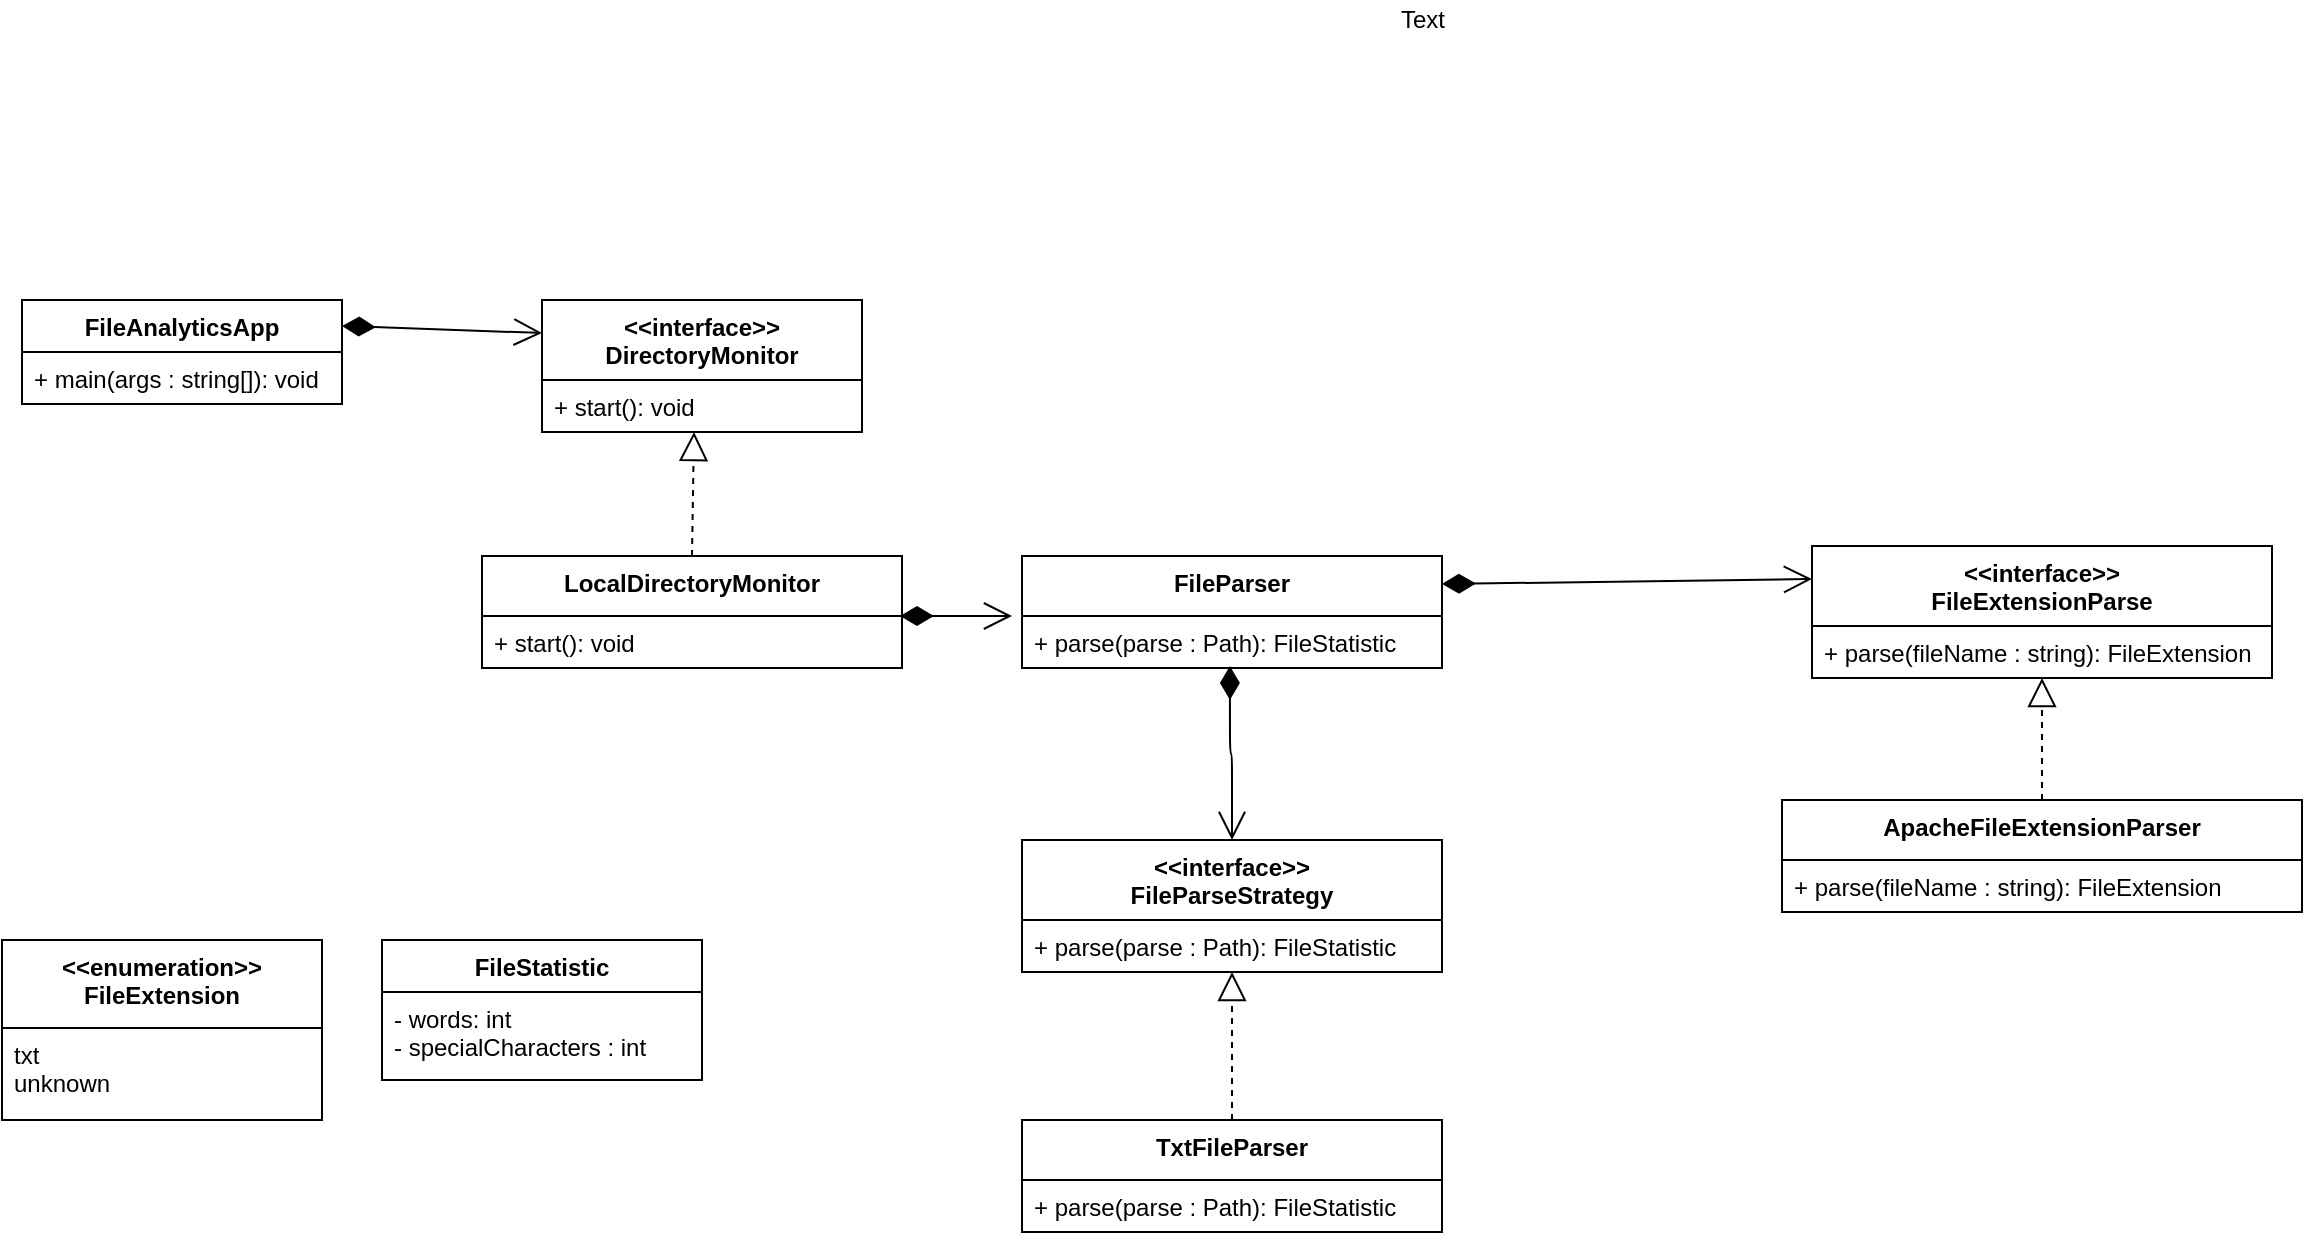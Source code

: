 <mxfile version="14.7.7" type="device"><diagram id="e0Kx5dOjzj2pQPRwlpNG" name="Page-1"><mxGraphModel dx="1360" dy="745" grid="1" gridSize="10" guides="1" tooltips="1" connect="1" arrows="1" fold="1" page="1" pageScale="1" pageWidth="112800" pageHeight="19100" math="0" shadow="0"><root><mxCell id="0"/><mxCell id="1" parent="0"/><mxCell id="Wh_tS0fUy2cDhcUjUtk5-1" value="FileAnalyticsApp" style="swimlane;fontStyle=1;align=center;verticalAlign=top;childLayout=stackLayout;horizontal=1;startSize=26;horizontalStack=0;resizeParent=1;resizeParentMax=0;resizeLast=0;collapsible=1;marginBottom=0;" vertex="1" parent="1"><mxGeometry x="110" y="170" width="160" height="52" as="geometry"><mxRectangle x="390" y="140" width="130" height="26" as="alternateBounds"/></mxGeometry></mxCell><mxCell id="Wh_tS0fUy2cDhcUjUtk5-4" value="+ main(args : string[]): void" style="text;strokeColor=none;fillColor=none;align=left;verticalAlign=top;spacingLeft=4;spacingRight=4;overflow=hidden;rotatable=0;points=[[0,0.5],[1,0.5]];portConstraint=eastwest;" vertex="1" parent="Wh_tS0fUy2cDhcUjUtk5-1"><mxGeometry y="26" width="160" height="26" as="geometry"/></mxCell><mxCell id="Wh_tS0fUy2cDhcUjUtk5-5" value="LocalDirectoryMonitor" style="swimlane;fontStyle=1;align=center;verticalAlign=top;childLayout=stackLayout;horizontal=1;startSize=30;horizontalStack=0;resizeParent=1;resizeParentMax=0;resizeLast=0;collapsible=1;marginBottom=0;" vertex="1" parent="1"><mxGeometry x="340" y="298" width="210" height="56" as="geometry"><mxRectangle x="890" y="250" width="200" height="30" as="alternateBounds"/></mxGeometry></mxCell><mxCell id="Wh_tS0fUy2cDhcUjUtk5-8" value="+ start(): void" style="text;strokeColor=none;fillColor=none;align=left;verticalAlign=top;spacingLeft=4;spacingRight=4;overflow=hidden;rotatable=0;points=[[0,0.5],[1,0.5]];portConstraint=eastwest;" vertex="1" parent="Wh_tS0fUy2cDhcUjUtk5-5"><mxGeometry y="30" width="210" height="26" as="geometry"/></mxCell><mxCell id="Wh_tS0fUy2cDhcUjUtk5-51" value="" style="endArrow=open;html=1;endSize=12;startArrow=diamondThin;startSize=14;startFill=1;edgeStyle=orthogonalEdgeStyle;align=left;verticalAlign=bottom;exitX=0.495;exitY=0.962;exitDx=0;exitDy=0;exitPerimeter=0;" edge="1" parent="Wh_tS0fUy2cDhcUjUtk5-5"><mxGeometry x="-0.575" y="16" relative="1" as="geometry"><mxPoint x="209.0" y="30.002" as="sourcePoint"/><mxPoint x="265" y="30" as="targetPoint"/><mxPoint as="offset"/></mxGeometry></mxCell><mxCell id="Wh_tS0fUy2cDhcUjUtk5-9" value="&lt;&lt;interface&gt;&gt;&#10;DirectoryMonitor" style="swimlane;fontStyle=1;align=center;verticalAlign=top;childLayout=stackLayout;horizontal=1;startSize=40;horizontalStack=0;resizeParent=1;resizeParentMax=0;resizeLast=0;collapsible=1;marginBottom=0;" vertex="1" parent="1"><mxGeometry x="370" y="170" width="160" height="66" as="geometry"><mxRectangle x="660" y="164" width="170" height="26" as="alternateBounds"/></mxGeometry></mxCell><mxCell id="Wh_tS0fUy2cDhcUjUtk5-12" value="+ start(): void" style="text;strokeColor=none;fillColor=none;align=left;verticalAlign=top;spacingLeft=4;spacingRight=4;overflow=hidden;rotatable=0;points=[[0,0.5],[1,0.5]];portConstraint=eastwest;" vertex="1" parent="Wh_tS0fUy2cDhcUjUtk5-9"><mxGeometry y="40" width="160" height="26" as="geometry"/></mxCell><mxCell id="Wh_tS0fUy2cDhcUjUtk5-17" value="" style="endArrow=open;html=1;endSize=12;startArrow=diamondThin;startSize=14;startFill=1;align=left;verticalAlign=bottom;exitX=1;exitY=0.25;exitDx=0;exitDy=0;entryX=0;entryY=0.25;entryDx=0;entryDy=0;" edge="1" parent="1" source="Wh_tS0fUy2cDhcUjUtk5-1" target="Wh_tS0fUy2cDhcUjUtk5-9"><mxGeometry x="-0.875" y="20" relative="1" as="geometry"><mxPoint x="210" y="200" as="sourcePoint"/><mxPoint x="370" y="200" as="targetPoint"/><mxPoint as="offset"/></mxGeometry></mxCell><mxCell id="Wh_tS0fUy2cDhcUjUtk5-19" value="FileParser" style="swimlane;fontStyle=1;align=center;verticalAlign=top;childLayout=stackLayout;horizontal=1;startSize=30;horizontalStack=0;resizeParent=1;resizeParentMax=0;resizeLast=0;collapsible=1;marginBottom=0;" vertex="1" parent="1"><mxGeometry x="610" y="298" width="210" height="56" as="geometry"><mxRectangle x="890" y="250" width="200" height="30" as="alternateBounds"/></mxGeometry></mxCell><mxCell id="Wh_tS0fUy2cDhcUjUtk5-22" value="+ parse(parse : Path): FileStatistic" style="text;strokeColor=none;fillColor=none;align=left;verticalAlign=top;spacingLeft=4;spacingRight=4;overflow=hidden;rotatable=0;points=[[0,0.5],[1,0.5]];portConstraint=eastwest;" vertex="1" parent="Wh_tS0fUy2cDhcUjUtk5-19"><mxGeometry y="30" width="210" height="26" as="geometry"/></mxCell><mxCell id="Wh_tS0fUy2cDhcUjUtk5-24" value="&lt;&lt;interface&gt;&gt;&#10;FileExtensionParse" style="swimlane;fontStyle=1;align=center;verticalAlign=top;childLayout=stackLayout;horizontal=1;startSize=40;horizontalStack=0;resizeParent=1;resizeParentMax=0;resizeLast=0;collapsible=1;marginBottom=0;" vertex="1" parent="1"><mxGeometry x="1005" y="293" width="230" height="66" as="geometry"><mxRectangle x="890" y="250" width="200" height="30" as="alternateBounds"/></mxGeometry></mxCell><mxCell id="Wh_tS0fUy2cDhcUjUtk5-27" value="+ parse(fileName : string): FileExtension" style="text;strokeColor=none;fillColor=none;align=left;verticalAlign=top;spacingLeft=4;spacingRight=4;overflow=hidden;rotatable=0;points=[[0,0.5],[1,0.5]];portConstraint=eastwest;" vertex="1" parent="Wh_tS0fUy2cDhcUjUtk5-24"><mxGeometry y="40" width="230" height="26" as="geometry"/></mxCell><mxCell id="Wh_tS0fUy2cDhcUjUtk5-29" value="ApacheFileExtensionParser" style="swimlane;fontStyle=1;align=center;verticalAlign=top;childLayout=stackLayout;horizontal=1;startSize=30;horizontalStack=0;resizeParent=1;resizeParentMax=0;resizeLast=0;collapsible=1;marginBottom=0;" vertex="1" parent="1"><mxGeometry x="990" y="420" width="260" height="56" as="geometry"><mxRectangle x="890" y="250" width="200" height="30" as="alternateBounds"/></mxGeometry></mxCell><mxCell id="Wh_tS0fUy2cDhcUjUtk5-32" value="+ parse(fileName : string): FileExtension" style="text;strokeColor=none;fillColor=none;align=left;verticalAlign=top;spacingLeft=4;spacingRight=4;overflow=hidden;rotatable=0;points=[[0,0.5],[1,0.5]];portConstraint=eastwest;" vertex="1" parent="Wh_tS0fUy2cDhcUjUtk5-29"><mxGeometry y="30" width="260" height="26" as="geometry"/></mxCell><mxCell id="Wh_tS0fUy2cDhcUjUtk5-36" value="" style="endArrow=block;dashed=1;endFill=0;endSize=12;html=1;exitX=0.5;exitY=0;exitDx=0;exitDy=0;" edge="1" parent="1" source="Wh_tS0fUy2cDhcUjUtk5-29" target="Wh_tS0fUy2cDhcUjUtk5-27"><mxGeometry width="160" relative="1" as="geometry"><mxPoint x="610" y="380" as="sourcePoint"/><mxPoint x="1010" y="354" as="targetPoint"/></mxGeometry></mxCell><mxCell id="Wh_tS0fUy2cDhcUjUtk5-37" value="&lt;&lt;interface&gt;&gt;&#10;FileParseStrategy" style="swimlane;fontStyle=1;align=center;verticalAlign=top;childLayout=stackLayout;horizontal=1;startSize=40;horizontalStack=0;resizeParent=1;resizeParentMax=0;resizeLast=0;collapsible=1;marginBottom=0;" vertex="1" parent="1"><mxGeometry x="610" y="440" width="210" height="66" as="geometry"><mxRectangle x="890" y="250" width="200" height="30" as="alternateBounds"/></mxGeometry></mxCell><mxCell id="Wh_tS0fUy2cDhcUjUtk5-40" value="+ parse(parse : Path): FileStatistic" style="text;strokeColor=none;fillColor=none;align=left;verticalAlign=top;spacingLeft=4;spacingRight=4;overflow=hidden;rotatable=0;points=[[0,0.5],[1,0.5]];portConstraint=eastwest;" vertex="1" parent="Wh_tS0fUy2cDhcUjUtk5-37"><mxGeometry y="40" width="210" height="26" as="geometry"/></mxCell><mxCell id="Wh_tS0fUy2cDhcUjUtk5-41" value="TxtFileParser" style="swimlane;fontStyle=1;align=center;verticalAlign=top;childLayout=stackLayout;horizontal=1;startSize=30;horizontalStack=0;resizeParent=1;resizeParentMax=0;resizeLast=0;collapsible=1;marginBottom=0;" vertex="1" parent="1"><mxGeometry x="610" y="580" width="210" height="56" as="geometry"><mxRectangle x="890" y="250" width="200" height="30" as="alternateBounds"/></mxGeometry></mxCell><mxCell id="Wh_tS0fUy2cDhcUjUtk5-44" value="+ parse(parse : Path): FileStatistic" style="text;strokeColor=none;fillColor=none;align=left;verticalAlign=top;spacingLeft=4;spacingRight=4;overflow=hidden;rotatable=0;points=[[0,0.5],[1,0.5]];portConstraint=eastwest;" vertex="1" parent="Wh_tS0fUy2cDhcUjUtk5-41"><mxGeometry y="30" width="210" height="26" as="geometry"/></mxCell><mxCell id="Wh_tS0fUy2cDhcUjUtk5-49" value="" style="endArrow=block;dashed=1;endFill=0;endSize=12;html=1;exitX=0.5;exitY=0;exitDx=0;exitDy=0;entryX=0.5;entryY=1;entryDx=0;entryDy=0;entryPerimeter=0;" edge="1" parent="1" source="Wh_tS0fUy2cDhcUjUtk5-41" target="Wh_tS0fUy2cDhcUjUtk5-40"><mxGeometry width="160" relative="1" as="geometry"><mxPoint x="714.5" y="672" as="sourcePoint"/><mxPoint x="714.5" y="546" as="targetPoint"/></mxGeometry></mxCell><mxCell id="Wh_tS0fUy2cDhcUjUtk5-50" value="" style="endArrow=open;html=1;endSize=12;startArrow=diamondThin;startSize=14;startFill=1;edgeStyle=orthogonalEdgeStyle;align=left;verticalAlign=bottom;exitX=0.495;exitY=0.962;exitDx=0;exitDy=0;exitPerimeter=0;entryX=0.5;entryY=0;entryDx=0;entryDy=0;" edge="1" parent="1" source="Wh_tS0fUy2cDhcUjUtk5-22" target="Wh_tS0fUy2cDhcUjUtk5-37"><mxGeometry x="-0.575" y="16" relative="1" as="geometry"><mxPoint x="670" y="400" as="sourcePoint"/><mxPoint x="714" y="480" as="targetPoint"/><mxPoint as="offset"/></mxGeometry></mxCell><mxCell id="Wh_tS0fUy2cDhcUjUtk5-55" value="" style="endArrow=open;html=1;endSize=12;startArrow=diamondThin;startSize=14;startFill=1;align=left;verticalAlign=bottom;exitX=1;exitY=0.25;exitDx=0;exitDy=0;entryX=0;entryY=0.25;entryDx=0;entryDy=0;" edge="1" parent="1" source="Wh_tS0fUy2cDhcUjUtk5-19" target="Wh_tS0fUy2cDhcUjUtk5-24"><mxGeometry x="-0.575" y="16" relative="1" as="geometry"><mxPoint x="723.95" y="363.012" as="sourcePoint"/><mxPoint x="1000" y="312" as="targetPoint"/><mxPoint as="offset"/></mxGeometry></mxCell><mxCell id="Wh_tS0fUy2cDhcUjUtk5-56" value="" style="endArrow=block;dashed=1;endFill=0;endSize=12;html=1;exitX=0.5;exitY=0;exitDx=0;exitDy=0;entryX=0.475;entryY=1;entryDx=0;entryDy=0;entryPerimeter=0;" edge="1" parent="1" source="Wh_tS0fUy2cDhcUjUtk5-5" target="Wh_tS0fUy2cDhcUjUtk5-12"><mxGeometry width="160" relative="1" as="geometry"><mxPoint x="1120" y="420" as="sourcePoint"/><mxPoint x="1120" y="354" as="targetPoint"/><Array as="points"/></mxGeometry></mxCell><mxCell id="Wh_tS0fUy2cDhcUjUtk5-57" value="&lt;&lt;enumeration&gt;&gt;&#10;FileExtension" style="swimlane;fontStyle=1;align=center;verticalAlign=top;childLayout=stackLayout;horizontal=1;startSize=44;horizontalStack=0;resizeParent=1;resizeParentMax=0;resizeLast=0;collapsible=1;marginBottom=0;" vertex="1" parent="1"><mxGeometry x="100" y="490" width="160" height="90" as="geometry"/></mxCell><mxCell id="Wh_tS0fUy2cDhcUjUtk5-58" value="txt&#10;unknown" style="text;strokeColor=none;fillColor=none;align=left;verticalAlign=top;spacingLeft=4;spacingRight=4;overflow=hidden;rotatable=0;points=[[0,0.5],[1,0.5]];portConstraint=eastwest;" vertex="1" parent="Wh_tS0fUy2cDhcUjUtk5-57"><mxGeometry y="44" width="160" height="46" as="geometry"/></mxCell><mxCell id="Wh_tS0fUy2cDhcUjUtk5-61" value="FileStatistic" style="swimlane;fontStyle=1;align=center;verticalAlign=top;childLayout=stackLayout;horizontal=1;startSize=26;horizontalStack=0;resizeParent=1;resizeParentMax=0;resizeLast=0;collapsible=1;marginBottom=0;" vertex="1" parent="1"><mxGeometry x="290" y="490" width="160" height="70" as="geometry"/></mxCell><mxCell id="Wh_tS0fUy2cDhcUjUtk5-62" value="- words: int&#10;- specialCharacters : int" style="text;strokeColor=none;fillColor=none;align=left;verticalAlign=top;spacingLeft=4;spacingRight=4;overflow=hidden;rotatable=0;points=[[0,0.5],[1,0.5]];portConstraint=eastwest;" vertex="1" parent="Wh_tS0fUy2cDhcUjUtk5-61"><mxGeometry y="26" width="160" height="44" as="geometry"/></mxCell><mxCell id="Wh_tS0fUy2cDhcUjUtk5-65" value="Text" style="text;html=1;align=center;verticalAlign=middle;resizable=0;points=[];autosize=1;strokeColor=none;" vertex="1" parent="1"><mxGeometry x="790" y="20" width="40" height="20" as="geometry"/></mxCell></root></mxGraphModel></diagram></mxfile>